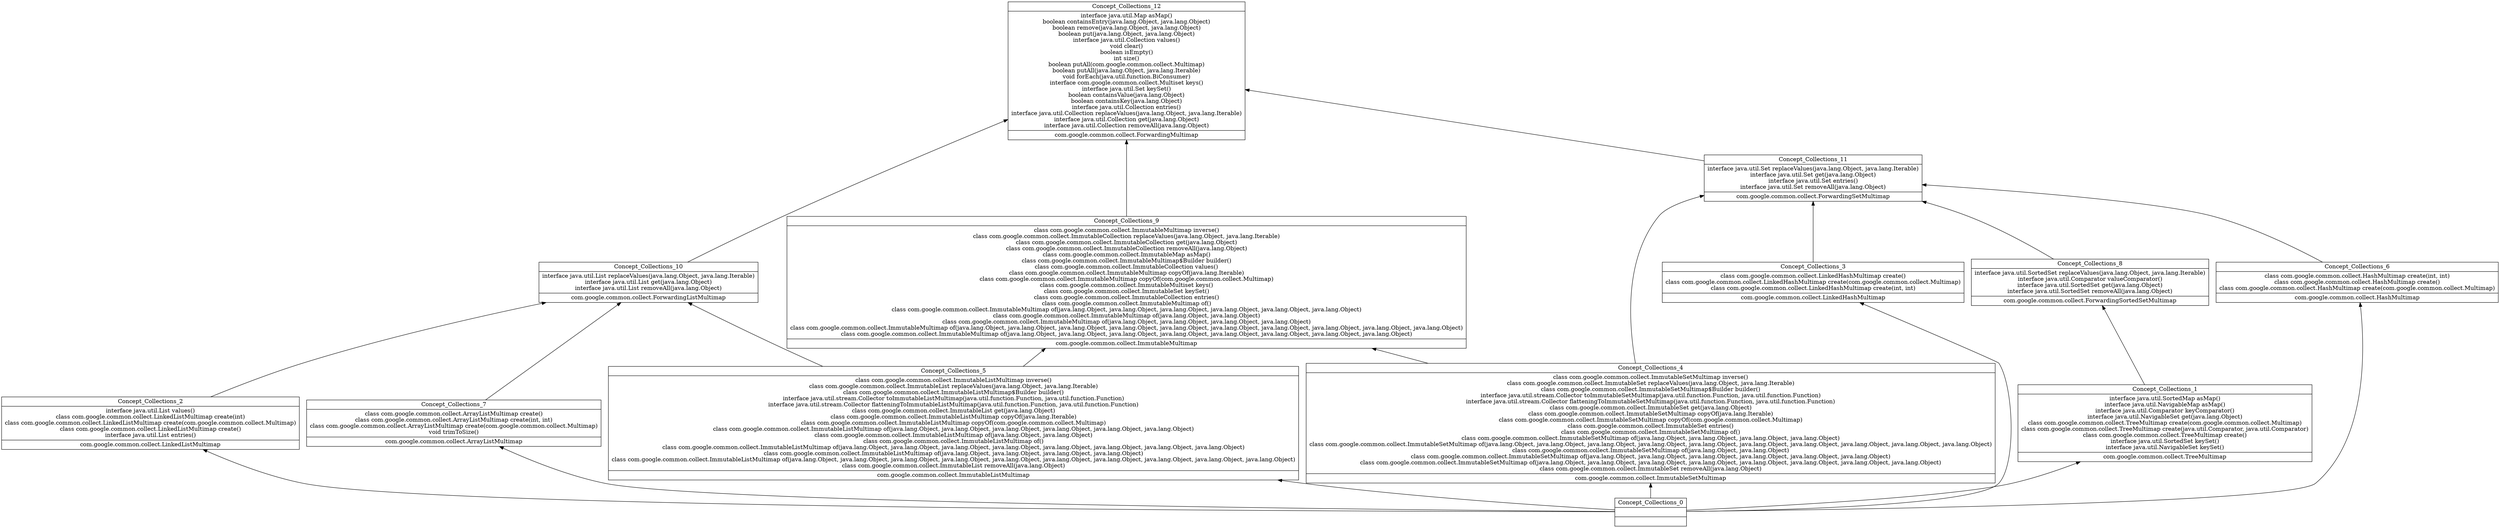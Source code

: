 digraph G { 
	rankdir=BT;
subgraph Collections { 
label="Collections";
1 [shape=record,label="{Concept_Collections_12|interface java.util.Map asMap()\nboolean containsEntry(java.lang.Object, java.lang.Object)\nboolean remove(java.lang.Object, java.lang.Object)\nboolean put(java.lang.Object, java.lang.Object)\ninterface java.util.Collection values()\nvoid clear()\nboolean isEmpty()\nint size()\nboolean putAll(com.google.common.collect.Multimap)\nboolean putAll(java.lang.Object, java.lang.Iterable)\nvoid forEach(java.util.function.BiConsumer)\ninterface com.google.common.collect.Multiset keys()\ninterface java.util.Set keySet()\nboolean containsValue(java.lang.Object)\nboolean containsKey(java.lang.Object)\ninterface java.util.Collection entries()\ninterface java.util.Collection replaceValues(java.lang.Object, java.lang.Iterable)\ninterface java.util.Collection get(java.lang.Object)\ninterface java.util.Collection removeAll(java.lang.Object)\n|com.google.common.collect.ForwardingMultimap\n}"];
2 [shape=record,label="{Concept_Collections_10|interface java.util.List replaceValues(java.lang.Object, java.lang.Iterable)\ninterface java.util.List get(java.lang.Object)\ninterface java.util.List removeAll(java.lang.Object)\n|com.google.common.collect.ForwardingListMultimap\n}"];
3 [shape=record,label="{Concept_Collections_7|class com.google.common.collect.ArrayListMultimap create()\nclass com.google.common.collect.ArrayListMultimap create(int, int)\nclass com.google.common.collect.ArrayListMultimap create(com.google.common.collect.Multimap)\nvoid trimToSize()\n|com.google.common.collect.ArrayListMultimap\n}"];
4 [shape=record,label="{Concept_Collections_0||}"];
5 [shape=record,label="{Concept_Collections_11|interface java.util.Set replaceValues(java.lang.Object, java.lang.Iterable)\ninterface java.util.Set get(java.lang.Object)\ninterface java.util.Set entries()\ninterface java.util.Set removeAll(java.lang.Object)\n|com.google.common.collect.ForwardingSetMultimap\n}"];
6 [shape=record,label="{Concept_Collections_8|interface java.util.SortedSet replaceValues(java.lang.Object, java.lang.Iterable)\ninterface java.util.Comparator valueComparator()\ninterface java.util.SortedSet get(java.lang.Object)\ninterface java.util.SortedSet removeAll(java.lang.Object)\n|com.google.common.collect.ForwardingSortedSetMultimap\n}"];
7 [shape=record,label="{Concept_Collections_6|class com.google.common.collect.HashMultimap create(int, int)\nclass com.google.common.collect.HashMultimap create()\nclass com.google.common.collect.HashMultimap create(com.google.common.collect.Multimap)\n|com.google.common.collect.HashMultimap\n}"];
8 [shape=record,label="{Concept_Collections_5|class com.google.common.collect.ImmutableListMultimap inverse()\nclass com.google.common.collect.ImmutableList replaceValues(java.lang.Object, java.lang.Iterable)\nclass com.google.common.collect.ImmutableListMultimap$Builder builder()\ninterface java.util.stream.Collector toImmutableListMultimap(java.util.function.Function, java.util.function.Function)\ninterface java.util.stream.Collector flatteningToImmutableListMultimap(java.util.function.Function, java.util.function.Function)\nclass com.google.common.collect.ImmutableList get(java.lang.Object)\nclass com.google.common.collect.ImmutableListMultimap copyOf(java.lang.Iterable)\nclass com.google.common.collect.ImmutableListMultimap copyOf(com.google.common.collect.Multimap)\nclass com.google.common.collect.ImmutableListMultimap of(java.lang.Object, java.lang.Object, java.lang.Object, java.lang.Object, java.lang.Object, java.lang.Object)\nclass com.google.common.collect.ImmutableListMultimap of(java.lang.Object, java.lang.Object)\nclass com.google.common.collect.ImmutableListMultimap of()\nclass com.google.common.collect.ImmutableListMultimap of(java.lang.Object, java.lang.Object, java.lang.Object, java.lang.Object, java.lang.Object, java.lang.Object, java.lang.Object, java.lang.Object)\nclass com.google.common.collect.ImmutableListMultimap of(java.lang.Object, java.lang.Object, java.lang.Object, java.lang.Object)\nclass com.google.common.collect.ImmutableListMultimap of(java.lang.Object, java.lang.Object, java.lang.Object, java.lang.Object, java.lang.Object, java.lang.Object, java.lang.Object, java.lang.Object, java.lang.Object, java.lang.Object)\nclass com.google.common.collect.ImmutableList removeAll(java.lang.Object)\n|com.google.common.collect.ImmutableListMultimap\n}"];
9 [shape=record,label="{Concept_Collections_4|class com.google.common.collect.ImmutableSetMultimap inverse()\nclass com.google.common.collect.ImmutableSet replaceValues(java.lang.Object, java.lang.Iterable)\nclass com.google.common.collect.ImmutableSetMultimap$Builder builder()\ninterface java.util.stream.Collector toImmutableSetMultimap(java.util.function.Function, java.util.function.Function)\ninterface java.util.stream.Collector flatteningToImmutableSetMultimap(java.util.function.Function, java.util.function.Function)\nclass com.google.common.collect.ImmutableSet get(java.lang.Object)\nclass com.google.common.collect.ImmutableSetMultimap copyOf(java.lang.Iterable)\nclass com.google.common.collect.ImmutableSetMultimap copyOf(com.google.common.collect.Multimap)\nclass com.google.common.collect.ImmutableSet entries()\nclass com.google.common.collect.ImmutableSetMultimap of()\nclass com.google.common.collect.ImmutableSetMultimap of(java.lang.Object, java.lang.Object, java.lang.Object, java.lang.Object)\nclass com.google.common.collect.ImmutableSetMultimap of(java.lang.Object, java.lang.Object, java.lang.Object, java.lang.Object, java.lang.Object, java.lang.Object, java.lang.Object, java.lang.Object, java.lang.Object, java.lang.Object)\nclass com.google.common.collect.ImmutableSetMultimap of(java.lang.Object, java.lang.Object)\nclass com.google.common.collect.ImmutableSetMultimap of(java.lang.Object, java.lang.Object, java.lang.Object, java.lang.Object, java.lang.Object, java.lang.Object)\nclass com.google.common.collect.ImmutableSetMultimap of(java.lang.Object, java.lang.Object, java.lang.Object, java.lang.Object, java.lang.Object, java.lang.Object, java.lang.Object, java.lang.Object)\nclass com.google.common.collect.ImmutableSet removeAll(java.lang.Object)\n|com.google.common.collect.ImmutableSetMultimap\n}"];
10 [shape=record,label="{Concept_Collections_9|class com.google.common.collect.ImmutableMultimap inverse()\nclass com.google.common.collect.ImmutableCollection replaceValues(java.lang.Object, java.lang.Iterable)\nclass com.google.common.collect.ImmutableCollection get(java.lang.Object)\nclass com.google.common.collect.ImmutableCollection removeAll(java.lang.Object)\nclass com.google.common.collect.ImmutableMap asMap()\nclass com.google.common.collect.ImmutableMultimap$Builder builder()\nclass com.google.common.collect.ImmutableCollection values()\nclass com.google.common.collect.ImmutableMultimap copyOf(java.lang.Iterable)\nclass com.google.common.collect.ImmutableMultimap copyOf(com.google.common.collect.Multimap)\nclass com.google.common.collect.ImmutableMultiset keys()\nclass com.google.common.collect.ImmutableSet keySet()\nclass com.google.common.collect.ImmutableCollection entries()\nclass com.google.common.collect.ImmutableMultimap of()\nclass com.google.common.collect.ImmutableMultimap of(java.lang.Object, java.lang.Object, java.lang.Object, java.lang.Object, java.lang.Object, java.lang.Object)\nclass com.google.common.collect.ImmutableMultimap of(java.lang.Object, java.lang.Object)\nclass com.google.common.collect.ImmutableMultimap of(java.lang.Object, java.lang.Object, java.lang.Object, java.lang.Object)\nclass com.google.common.collect.ImmutableMultimap of(java.lang.Object, java.lang.Object, java.lang.Object, java.lang.Object, java.lang.Object, java.lang.Object, java.lang.Object, java.lang.Object, java.lang.Object, java.lang.Object)\nclass com.google.common.collect.ImmutableMultimap of(java.lang.Object, java.lang.Object, java.lang.Object, java.lang.Object, java.lang.Object, java.lang.Object, java.lang.Object, java.lang.Object)\n|com.google.common.collect.ImmutableMultimap\n}"];
11 [shape=record,label="{Concept_Collections_3|class com.google.common.collect.LinkedHashMultimap create()\nclass com.google.common.collect.LinkedHashMultimap create(com.google.common.collect.Multimap)\nclass com.google.common.collect.LinkedHashMultimap create(int, int)\n|com.google.common.collect.LinkedHashMultimap\n}"];
12 [shape=record,label="{Concept_Collections_2|interface java.util.List values()\nclass com.google.common.collect.LinkedListMultimap create(int)\nclass com.google.common.collect.LinkedListMultimap create(com.google.common.collect.Multimap)\nclass com.google.common.collect.LinkedListMultimap create()\ninterface java.util.List entries()\n|com.google.common.collect.LinkedListMultimap\n}"];
13 [shape=record,label="{Concept_Collections_1|interface java.util.SortedMap asMap()\ninterface java.util.NavigableMap asMap()\ninterface java.util.Comparator keyComparator()\ninterface java.util.NavigableSet get(java.lang.Object)\nclass com.google.common.collect.TreeMultimap create(com.google.common.collect.Multimap)\nclass com.google.common.collect.TreeMultimap create(java.util.Comparator, java.util.Comparator)\nclass com.google.common.collect.TreeMultimap create()\ninterface java.util.SortedSet keySet()\ninterface java.util.NavigableSet keySet()\n|com.google.common.collect.TreeMultimap\n}"];
	2 -> 1
	5 -> 1
	10 -> 1
	3 -> 2
	8 -> 2
	12 -> 2
	4 -> 3
	6 -> 5
	7 -> 5
	9 -> 5
	11 -> 5
	13 -> 6
	4 -> 7
	4 -> 8
	4 -> 9
	8 -> 10
	9 -> 10
	4 -> 11
	4 -> 12
	4 -> 13
}
}